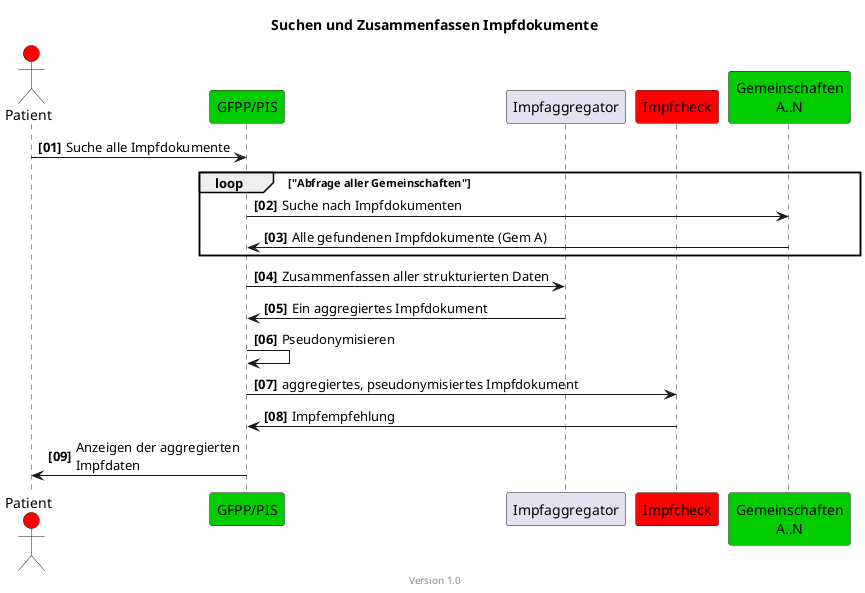 @startuml
title Suchen und Zusammenfassen Impfdokumente
footer Version 1.0
skinparam responseMessageBelowArrow true


actor Patient #red
participant "GFPP/PIS" #00CC00
participant "Impfaggregator"
participant "Impfcheck" #red

participant "Gemeinschaften\nA..N" #00CC00

autonumber "<b>[00]"
Patient -> "GFPP/PIS": Suche alle Impfdokumente
loop "Abfrage aller Gemeinschaften"
"GFPP/PIS" -> "Gemeinschaften\nA..N": Suche nach Impfdokumenten
"Gemeinschaften\nA..N" -> "GFPP/PIS": Alle gefundenen Impfdokumente (Gem A)
end
"GFPP/PIS" -> "Impfaggregator": Zusammenfassen aller strukturierten Daten
"Impfaggregator" ->  "GFPP/PIS": Ein aggregiertes Impfdokument
"GFPP/PIS" -> "GFPP/PIS": Pseudonymisieren
"GFPP/PIS" ->  "Impfcheck": aggregiertes, pseudonymisiertes Impfdokument
"Impfcheck" -> "GFPP/PIS": Impfempfehlung
"GFPP/PIS" -> Patient: Anzeigen der aggregierten\nImpfdaten

@enduml
